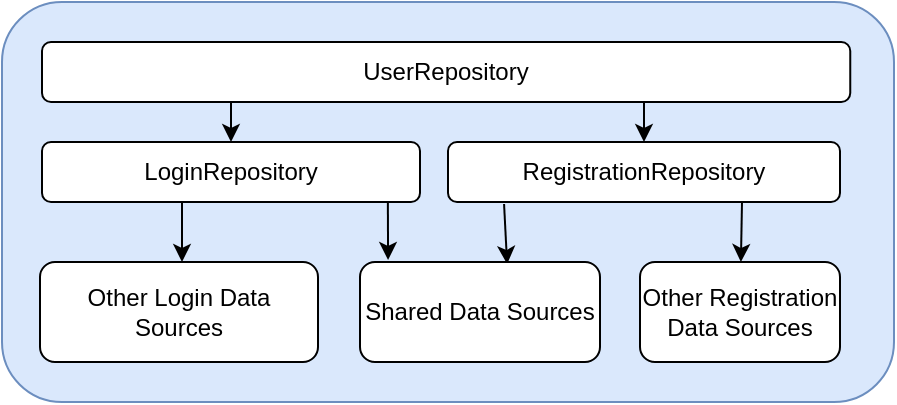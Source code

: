 <mxfile version="17.4.2" type="device"><diagram id="Aw3NLYuN8UNS_CyBmLNS" name="Page-1"><mxGraphModel dx="711" dy="433" grid="1" gridSize="10" guides="1" tooltips="1" connect="1" arrows="1" fold="1" page="1" pageScale="1" pageWidth="827" pageHeight="1169" math="0" shadow="0"><root><mxCell id="0"/><mxCell id="1" parent="0"/><mxCell id="mstMvEx_8KQVqF1M2grg-6" value="" style="rounded=1;whiteSpace=wrap;html=1;fillColor=#dae8fc;strokeColor=#6c8ebf;" parent="1" vertex="1"><mxGeometry x="191" y="200" width="446" height="200" as="geometry"/></mxCell><mxCell id="I9FOW1qgTFaVXruT5_27-6" value="" style="edgeStyle=orthogonalEdgeStyle;rounded=0;orthogonalLoop=1;jettySize=auto;html=1;entryX=0.5;entryY=0;entryDx=0;entryDy=0;exitX=0.25;exitY=1;exitDx=0;exitDy=0;" edge="1" parent="1" source="mstMvEx_8KQVqF1M2grg-8" target="I9FOW1qgTFaVXruT5_27-1"><mxGeometry relative="1" as="geometry"/></mxCell><mxCell id="I9FOW1qgTFaVXruT5_27-7" value="" style="edgeStyle=orthogonalEdgeStyle;rounded=0;orthogonalLoop=1;jettySize=auto;html=1;entryX=0.5;entryY=0;entryDx=0;entryDy=0;exitX=0.75;exitY=1;exitDx=0;exitDy=0;" edge="1" parent="1" source="mstMvEx_8KQVqF1M2grg-8" target="I9FOW1qgTFaVXruT5_27-2"><mxGeometry relative="1" as="geometry"/></mxCell><mxCell id="mstMvEx_8KQVqF1M2grg-8" value="UserRepository" style="rounded=1;whiteSpace=wrap;html=1;" parent="1" vertex="1"><mxGeometry x="211" y="220" width="404.13" height="30" as="geometry"/></mxCell><mxCell id="I9FOW1qgTFaVXruT5_27-12" value="" style="edgeStyle=orthogonalEdgeStyle;rounded=0;orthogonalLoop=1;jettySize=auto;html=1;" edge="1" parent="1" source="I9FOW1qgTFaVXruT5_27-1" target="I9FOW1qgTFaVXruT5_27-3"><mxGeometry relative="1" as="geometry"><Array as="points"><mxPoint x="281" y="310"/><mxPoint x="281" y="310"/></Array></mxGeometry></mxCell><mxCell id="I9FOW1qgTFaVXruT5_27-13" value="" style="rounded=0;orthogonalLoop=1;jettySize=auto;html=1;entryX=0.117;entryY=-0.02;entryDx=0;entryDy=0;exitX=0.915;exitY=1.017;exitDx=0;exitDy=0;exitPerimeter=0;entryPerimeter=0;" edge="1" parent="1" source="I9FOW1qgTFaVXruT5_27-1" target="I9FOW1qgTFaVXruT5_27-4"><mxGeometry relative="1" as="geometry"/></mxCell><mxCell id="I9FOW1qgTFaVXruT5_27-1" value="LoginRepository" style="rounded=1;whiteSpace=wrap;html=1;" vertex="1" parent="1"><mxGeometry x="211" y="270" width="189" height="30" as="geometry"/></mxCell><mxCell id="I9FOW1qgTFaVXruT5_27-14" value="" style="rounded=0;orthogonalLoop=1;jettySize=auto;html=1;exitX=0.143;exitY=1.033;exitDx=0;exitDy=0;exitPerimeter=0;entryX=0.613;entryY=0.02;entryDx=0;entryDy=0;entryPerimeter=0;" edge="1" parent="1" source="I9FOW1qgTFaVXruT5_27-2" target="I9FOW1qgTFaVXruT5_27-4"><mxGeometry relative="1" as="geometry"><mxPoint x="450" y="330" as="targetPoint"/></mxGeometry></mxCell><mxCell id="I9FOW1qgTFaVXruT5_27-15" value="" style="rounded=0;orthogonalLoop=1;jettySize=auto;html=1;exitX=0.75;exitY=1;exitDx=0;exitDy=0;" edge="1" parent="1" source="I9FOW1qgTFaVXruT5_27-2" target="I9FOW1qgTFaVXruT5_27-5"><mxGeometry relative="1" as="geometry"/></mxCell><mxCell id="I9FOW1qgTFaVXruT5_27-2" value="RegistrationRepository" style="rounded=1;whiteSpace=wrap;html=1;" vertex="1" parent="1"><mxGeometry x="414" y="270" width="196" height="30" as="geometry"/></mxCell><mxCell id="I9FOW1qgTFaVXruT5_27-3" value="Other Login Data Sources" style="rounded=1;whiteSpace=wrap;html=1;" vertex="1" parent="1"><mxGeometry x="210" y="330" width="139" height="50" as="geometry"/></mxCell><mxCell id="I9FOW1qgTFaVXruT5_27-4" value="Shared Data Sources" style="rounded=1;whiteSpace=wrap;html=1;" vertex="1" parent="1"><mxGeometry x="370" y="330" width="120" height="50" as="geometry"/></mxCell><mxCell id="I9FOW1qgTFaVXruT5_27-5" value="Other Registration Data Sources" style="rounded=1;whiteSpace=wrap;html=1;" vertex="1" parent="1"><mxGeometry x="510" y="330" width="100" height="50" as="geometry"/></mxCell></root></mxGraphModel></diagram></mxfile>